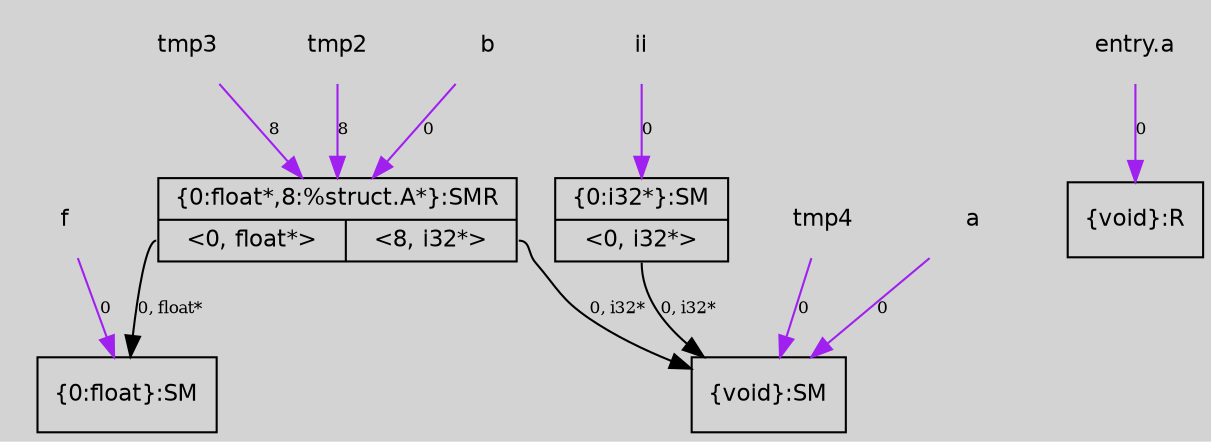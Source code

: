 digraph unnamed {
	graph [center=true, ratio=true, bgcolor=lightgray, fontname=Helvetica];
	node  [fontname=Helvetica, fontsize=11];

	Node0x14d01b0 [shape=record,label="{\{void\}:SM}"];
	Node0x14d03e0 [shape=record,label="{\{0:float\}:SM}"];
	Node0x14e16b0 [shape=record,label="{\{0:float*,8:%struct.A*\}:SMR|{<s0>\<0, float*\>|<s1>\<8, i32*\>}}"];
	Node0x14e17d0 [shape=record,label="{\{0:i32*\}:SM|{<s0>\<0, i32*\>}}"];
	Node0x14e18d0 [shape=record,label="{\{void\}:R}"];
	Node0x14cd2b8[ shape=plaintext, label ="tmp4"];
	Node0x14cd2b8 -> Node0x14d01b0[arrowtail=tee,label="0",fontsize=8,color=purple];
	Node0x14cc658[ shape=plaintext, label ="ii"];
	Node0x14cc658 -> Node0x14e17d0[arrowtail=tee,label="0",fontsize=8,color=purple];
	Node0x14cd228[ shape=plaintext, label ="tmp3"];
	Node0x14cd228 -> Node0x14e16b0[arrowtail=tee,label="8",fontsize=8,color=purple];
	Node0x14cd0e8[ shape=plaintext, label ="tmp2"];
	Node0x14cd0e8 -> Node0x14e16b0[arrowtail=tee,label="8",fontsize=8,color=purple];
	Node0x14cc4d8[ shape=plaintext, label ="a"];
	Node0x14cc4d8 -> Node0x14d01b0[arrowtail=tee,label="0",fontsize=8,color=purple];
	Node0x14cbab8[ shape=plaintext, label ="entry.a"];
	Node0x14cbab8 -> Node0x14e18d0[arrowtail=tee,label="0",fontsize=8,color=purple];
	Node0x14cc558[ shape=plaintext, label ="f"];
	Node0x14cc558 -> Node0x14d03e0[arrowtail=tee,label="0",fontsize=8,color=purple];
	Node0x14cc5d8[ shape=plaintext, label ="b"];
	Node0x14cc5d8 -> Node0x14e16b0[arrowtail=tee,label="0",fontsize=8,color=purple];
	Node0x14e16b0:s0 -> Node0x14d03e0[arrowtail=tee,label="0, float*",fontsize=8];
	Node0x14e16b0:s1 -> Node0x14d01b0[arrowtail=tee,label="0, i32*",fontsize=8];
	Node0x14e17d0:s0 -> Node0x14d01b0[arrowtail=tee,label="0, i32*",fontsize=8];
}
